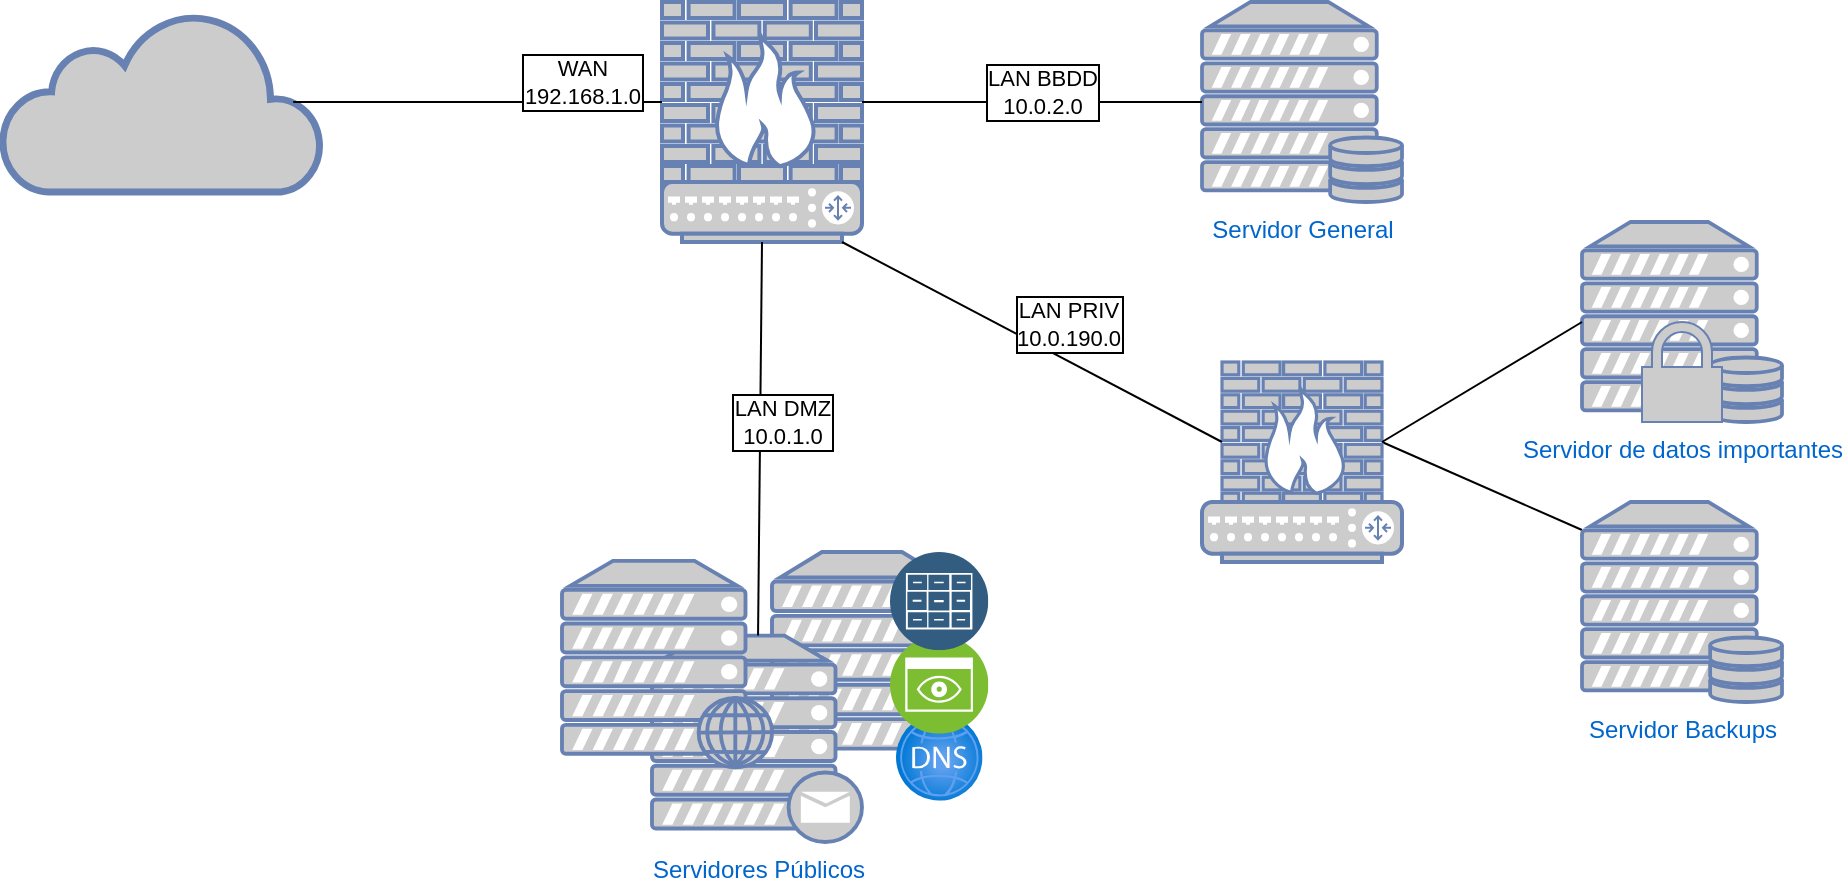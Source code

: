 <mxfile version="17.4.1" type="device"><diagram id="a_h-DT8qJO1JxhEG6zFm" name="Page-1"><mxGraphModel dx="1422" dy="705" grid="1" gridSize="10" guides="1" tooltips="1" connect="1" arrows="1" fold="1" page="1" pageScale="1" pageWidth="827" pageHeight="1169" math="0" shadow="0"><root><mxCell id="0"/><mxCell id="1" parent="0"/><mxCell id="RLP5p4NYO5MRtLX-FTpK-3" value="" style="html=1;outlineConnect=0;fillColor=#CCCCCC;strokeColor=#6881B3;gradientColor=none;gradientDirection=north;strokeWidth=2;shape=mxgraph.networks.cloud;fontColor=#ffffff;" parent="1" vertex="1"><mxGeometry x="20" y="15" width="160" height="90" as="geometry"/></mxCell><mxCell id="RLP5p4NYO5MRtLX-FTpK-6" value="Servidor General&lt;br&gt;" style="fontColor=#0066CC;verticalAlign=top;verticalLabelPosition=bottom;labelPosition=center;align=center;html=1;outlineConnect=0;fillColor=#CCCCCC;strokeColor=#6881B3;gradientColor=none;gradientDirection=north;strokeWidth=2;shape=mxgraph.networks.server_storage;" parent="1" vertex="1"><mxGeometry x="620" y="10" width="100" height="100" as="geometry"/></mxCell><mxCell id="RLP5p4NYO5MRtLX-FTpK-15" value="" style="group;fontColor=#004C99;" parent="1" vertex="1" connectable="0"><mxGeometry x="330" y="235" width="224" height="195" as="geometry"/></mxCell><mxCell id="OrYuoGVrMMqfk9BPKdsG-3" value="" style="group" vertex="1" connectable="0" parent="RLP5p4NYO5MRtLX-FTpK-15"><mxGeometry x="-30" y="50" width="214" height="145" as="geometry"/></mxCell><mxCell id="RLP5p4NYO5MRtLX-FTpK-13" value="" style="fontColor=#0066CC;verticalAlign=top;verticalLabelPosition=bottom;labelPosition=center;align=center;html=1;outlineConnect=0;fillColor=#CCCCCC;strokeColor=#6881B3;gradientColor=none;gradientDirection=north;strokeWidth=2;shape=mxgraph.networks.server;" parent="OrYuoGVrMMqfk9BPKdsG-3" vertex="1"><mxGeometry x="105" width="90" height="98.305" as="geometry"/></mxCell><mxCell id="RLP5p4NYO5MRtLX-FTpK-39" value="" style="aspect=fixed;html=1;points=[];align=center;image;fontSize=12;image=img/lib/azure2/networking/DNS_Zones.svg;" parent="OrYuoGVrMMqfk9BPKdsG-3" vertex="1"><mxGeometry x="167" y="81.102" width="43.254" height="43.254" as="geometry"/></mxCell><mxCell id="RLP5p4NYO5MRtLX-FTpK-17" value="Servidores Públicos&lt;br&gt;" style="fontColor=#0066CC;verticalAlign=top;verticalLabelPosition=bottom;labelPosition=center;align=center;html=1;outlineConnect=0;fillColor=#CCCCCC;strokeColor=#6881B3;gradientColor=none;gradientDirection=north;strokeWidth=2;shape=mxgraph.networks.mail_server;" parent="OrYuoGVrMMqfk9BPKdsG-3" vertex="1"><mxGeometry x="45" y="41.78" width="105" height="103.22" as="geometry"/></mxCell><mxCell id="RLP5p4NYO5MRtLX-FTpK-14" value="" style="fontColor=#0066CC;verticalAlign=top;verticalLabelPosition=bottom;labelPosition=center;align=center;html=1;outlineConnect=0;fillColor=#CCCCCC;strokeColor=#6881B3;gradientColor=none;gradientDirection=north;strokeWidth=2;shape=mxgraph.networks.web_server;" parent="OrYuoGVrMMqfk9BPKdsG-3" vertex="1"><mxGeometry y="4.424" width="105" height="103.22" as="geometry"/></mxCell><mxCell id="RLP5p4NYO5MRtLX-FTpK-30" value="" style="aspect=fixed;perimeter=ellipsePerimeter;html=1;align=center;shadow=0;dashed=0;fontColor=#4277BB;labelBackgroundColor=#ffffff;fontSize=12;spacingTop=3;image;image=img/lib/ibm/infrastructure/monitoring.svg;" parent="OrYuoGVrMMqfk9BPKdsG-3" vertex="1"><mxGeometry x="164" y="41.78" width="49.153" height="49.153" as="geometry"/></mxCell><mxCell id="RLP5p4NYO5MRtLX-FTpK-29" value="" style="aspect=fixed;perimeter=ellipsePerimeter;html=1;align=center;shadow=0;dashed=0;fontColor=#4277BB;labelBackgroundColor=#ffffff;fontSize=12;spacingTop=3;image;image=img/lib/ibm/data/file_repository.svg;" parent="OrYuoGVrMMqfk9BPKdsG-3" vertex="1"><mxGeometry x="164" width="49.153" height="49.153" as="geometry"/></mxCell><mxCell id="OrYuoGVrMMqfk9BPKdsG-9" style="edgeStyle=none;rounded=0;orthogonalLoop=1;jettySize=auto;html=1;exitX=0;exitY=0.14;exitDx=0;exitDy=0;exitPerimeter=0;entryX=1;entryY=0.5;entryDx=0;entryDy=0;entryPerimeter=0;shadow=0;labelBorderColor=default;endArrow=none;endFill=0;" edge="1" parent="1" source="RLP5p4NYO5MRtLX-FTpK-18" target="0izDrkxTPMvGHyChFLdU-3"><mxGeometry relative="1" as="geometry"/></mxCell><mxCell id="RLP5p4NYO5MRtLX-FTpK-18" value="Servidor Backups&lt;br&gt;" style="fontColor=#0066CC;verticalAlign=top;verticalLabelPosition=bottom;labelPosition=center;align=center;html=1;outlineConnect=0;fillColor=#CCCCCC;strokeColor=#6881B3;gradientColor=none;gradientDirection=north;strokeWidth=2;shape=mxgraph.networks.server_storage;" parent="1" vertex="1"><mxGeometry x="810" y="260" width="100" height="100" as="geometry"/></mxCell><mxCell id="RLP5p4NYO5MRtLX-FTpK-37" value="" style="group" parent="1" vertex="1" connectable="0"><mxGeometry x="810" y="120" width="100" height="100" as="geometry"/></mxCell><mxCell id="RLP5p4NYO5MRtLX-FTpK-11" value="Servidor de datos importantes" style="fontColor=#0066CC;verticalAlign=top;verticalLabelPosition=bottom;labelPosition=center;align=center;html=1;outlineConnect=0;fillColor=#CCCCCC;strokeColor=#6881B3;gradientColor=none;gradientDirection=north;strokeWidth=2;shape=mxgraph.networks.server_storage;" parent="RLP5p4NYO5MRtLX-FTpK-37" vertex="1"><mxGeometry width="100" height="100" as="geometry"/></mxCell><mxCell id="RLP5p4NYO5MRtLX-FTpK-22" value="" style="fontColor=#0066CC;verticalAlign=top;verticalLabelPosition=bottom;labelPosition=center;align=center;html=1;outlineConnect=0;fillColor=#CCCCCC;strokeColor=#6881B3;gradientColor=none;gradientDirection=north;strokeWidth=2;shape=mxgraph.networks.secured;" parent="RLP5p4NYO5MRtLX-FTpK-37" vertex="1"><mxGeometry x="30" y="50" width="40" height="50" as="geometry"/></mxCell><mxCell id="0izDrkxTPMvGHyChFLdU-6" value="" style="group" parent="1" vertex="1" connectable="0"><mxGeometry x="620" y="190" width="100" height="100" as="geometry"/></mxCell><mxCell id="0izDrkxTPMvGHyChFLdU-3" value="" style="fontColor=#0066CC;verticalAlign=top;verticalLabelPosition=bottom;labelPosition=center;align=center;html=1;outlineConnect=0;fillColor=#CCCCCC;strokeColor=#6881B3;gradientColor=none;gradientDirection=north;strokeWidth=2;shape=mxgraph.networks.firewall;" parent="0izDrkxTPMvGHyChFLdU-6" vertex="1"><mxGeometry x="10" width="80" height="80" as="geometry"/></mxCell><mxCell id="0izDrkxTPMvGHyChFLdU-5" value="" style="fontColor=#0066CC;verticalAlign=top;verticalLabelPosition=bottom;labelPosition=center;align=center;html=1;outlineConnect=0;fillColor=#CCCCCC;strokeColor=#6881B3;gradientColor=none;gradientDirection=north;strokeWidth=2;shape=mxgraph.networks.router;" parent="0izDrkxTPMvGHyChFLdU-6" vertex="1"><mxGeometry y="70" width="100" height="30" as="geometry"/></mxCell><mxCell id="0izDrkxTPMvGHyChFLdU-8" style="rounded=0;orthogonalLoop=1;jettySize=auto;html=1;exitX=1;exitY=0.5;exitDx=0;exitDy=0;exitPerimeter=0;entryX=0;entryY=0.5;entryDx=0;entryDy=0;entryPerimeter=0;fontColor=#004C99;endArrow=none;endFill=0;" parent="1" source="0izDrkxTPMvGHyChFLdU-3" target="RLP5p4NYO5MRtLX-FTpK-11" edge="1"><mxGeometry relative="1" as="geometry"/></mxCell><mxCell id="OrYuoGVrMMqfk9BPKdsG-4" value="" style="group" vertex="1" connectable="0" parent="1"><mxGeometry x="350" y="10" width="100" height="120" as="geometry"/></mxCell><mxCell id="RLP5p4NYO5MRtLX-FTpK-4" value="" style="fontColor=#0066CC;verticalAlign=top;verticalLabelPosition=bottom;labelPosition=center;align=center;html=1;outlineConnect=0;fillColor=#CCCCCC;strokeColor=#6881B3;gradientColor=none;gradientDirection=north;strokeWidth=2;shape=mxgraph.networks.firewall;" parent="OrYuoGVrMMqfk9BPKdsG-4" vertex="1"><mxGeometry width="100" height="100" as="geometry"/></mxCell><mxCell id="0izDrkxTPMvGHyChFLdU-4" value="" style="fontColor=#0066CC;verticalAlign=top;verticalLabelPosition=bottom;labelPosition=center;align=center;html=1;outlineConnect=0;fillColor=#CCCCCC;strokeColor=#6881B3;gradientColor=none;gradientDirection=north;strokeWidth=2;shape=mxgraph.networks.router;" parent="OrYuoGVrMMqfk9BPKdsG-4" vertex="1"><mxGeometry y="90" width="100" height="30" as="geometry"/></mxCell><mxCell id="OrYuoGVrMMqfk9BPKdsG-5" value="WAN&lt;br&gt;192.168.1.0" style="edgeStyle=orthogonalEdgeStyle;rounded=0;orthogonalLoop=1;jettySize=auto;html=1;exitX=0;exitY=0.5;exitDx=0;exitDy=0;exitPerimeter=0;endArrow=none;endFill=0;entryX=0.91;entryY=0.5;entryDx=0;entryDy=0;entryPerimeter=0;fontStyle=0;labelBorderColor=default;" edge="1" parent="1" source="RLP5p4NYO5MRtLX-FTpK-4" target="RLP5p4NYO5MRtLX-FTpK-3"><mxGeometry x="-0.566" y="-10" relative="1" as="geometry"><mxPoint as="offset"/></mxGeometry></mxCell><mxCell id="OrYuoGVrMMqfk9BPKdsG-6" value="LAN DMZ&lt;br&gt;10.0.1.0" style="rounded=0;orthogonalLoop=1;jettySize=auto;html=1;exitX=0.5;exitY=1;exitDx=0;exitDy=0;exitPerimeter=0;endArrow=none;endFill=0;labelBorderColor=default;" edge="1" parent="1" source="0izDrkxTPMvGHyChFLdU-4" target="RLP5p4NYO5MRtLX-FTpK-17"><mxGeometry x="-0.086" y="11" relative="1" as="geometry"><mxPoint as="offset"/></mxGeometry></mxCell><mxCell id="OrYuoGVrMMqfk9BPKdsG-7" value="LAN BBDD&lt;br&gt;10.0.2.0" style="edgeStyle=none;rounded=0;orthogonalLoop=1;jettySize=auto;html=1;exitX=1;exitY=0.5;exitDx=0;exitDy=0;exitPerimeter=0;entryX=0;entryY=0.5;entryDx=0;entryDy=0;entryPerimeter=0;shadow=0;labelBorderColor=default;endArrow=none;endFill=0;" edge="1" parent="1" source="RLP5p4NYO5MRtLX-FTpK-4" target="RLP5p4NYO5MRtLX-FTpK-6"><mxGeometry x="0.055" y="5" relative="1" as="geometry"><mxPoint as="offset"/></mxGeometry></mxCell><mxCell id="OrYuoGVrMMqfk9BPKdsG-8" value="LAN PRIV&lt;br&gt;10.0.190.0" style="edgeStyle=none;rounded=0;orthogonalLoop=1;jettySize=auto;html=1;exitX=0.9;exitY=1;exitDx=0;exitDy=0;exitPerimeter=0;entryX=0;entryY=0.5;entryDx=0;entryDy=0;entryPerimeter=0;shadow=0;labelBorderColor=default;endArrow=none;endFill=0;" edge="1" parent="1" source="0izDrkxTPMvGHyChFLdU-4" target="0izDrkxTPMvGHyChFLdU-3"><mxGeometry x="0.112" y="16" relative="1" as="geometry"><mxPoint as="offset"/></mxGeometry></mxCell></root></mxGraphModel></diagram></mxfile>